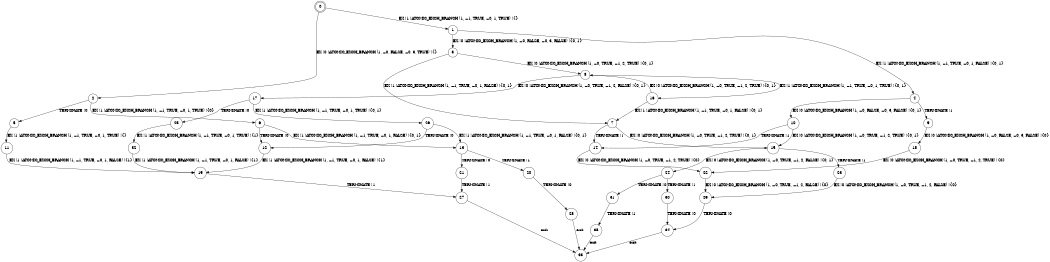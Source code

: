 digraph BCG {
size = "7, 10.5";
center = TRUE;
node [shape = circle];
0 [peripheries = 2];
0 -> 1 [label = "EX !1 !ATOMIC_EXCH_BRANCH (1, +1, TRUE, +0, 1, TRUE) !{}"];
0 -> 2 [label = "EX !0 !ATOMIC_EXCH_BRANCH (1, +0, FALSE, +0, 3, TRUE) !{}"];
1 -> 3 [label = "EX !0 !ATOMIC_EXCH_BRANCH (1, +0, FALSE, +0, 3, FALSE) !{0, 1}"];
1 -> 4 [label = "EX !1 !ATOMIC_EXCH_BRANCH (1, +1, TRUE, +0, 1, FALSE) !{0, 1}"];
2 -> 5 [label = "TERMINATE !0"];
2 -> 6 [label = "EX !1 !ATOMIC_EXCH_BRANCH (1, +1, TRUE, +0, 1, TRUE) !{0}"];
3 -> 7 [label = "EX !1 !ATOMIC_EXCH_BRANCH (1, +1, TRUE, +0, 1, FALSE) !{0, 1}"];
3 -> 8 [label = "EX !0 !ATOMIC_EXCH_BRANCH (1, +0, TRUE, +1, 2, TRUE) !{0, 1}"];
4 -> 9 [label = "TERMINATE !1"];
4 -> 10 [label = "EX !0 !ATOMIC_EXCH_BRANCH (1, +0, FALSE, +0, 3, FALSE) !{0, 1}"];
5 -> 11 [label = "EX !1 !ATOMIC_EXCH_BRANCH (1, +1, TRUE, +0, 1, TRUE) !{}"];
6 -> 12 [label = "TERMINATE !0"];
6 -> 13 [label = "EX !1 !ATOMIC_EXCH_BRANCH (1, +1, TRUE, +0, 1, FALSE) !{0, 1}"];
7 -> 14 [label = "TERMINATE !1"];
7 -> 15 [label = "EX !0 !ATOMIC_EXCH_BRANCH (1, +0, TRUE, +1, 2, TRUE) !{0, 1}"];
8 -> 16 [label = "EX !1 !ATOMIC_EXCH_BRANCH (1, +1, TRUE, +0, 1, TRUE) !{0, 1}"];
8 -> 17 [label = "EX !0 !ATOMIC_EXCH_BRANCH (1, +0, TRUE, +1, 2, FALSE) !{0, 1}"];
9 -> 18 [label = "EX !0 !ATOMIC_EXCH_BRANCH (1, +0, FALSE, +0, 3, FALSE) !{0}"];
10 -> 14 [label = "TERMINATE !1"];
10 -> 15 [label = "EX !0 !ATOMIC_EXCH_BRANCH (1, +0, TRUE, +1, 2, TRUE) !{0, 1}"];
11 -> 19 [label = "EX !1 !ATOMIC_EXCH_BRANCH (1, +1, TRUE, +0, 1, FALSE) !{1}"];
12 -> 19 [label = "EX !1 !ATOMIC_EXCH_BRANCH (1, +1, TRUE, +0, 1, FALSE) !{1}"];
13 -> 20 [label = "TERMINATE !1"];
13 -> 21 [label = "TERMINATE !0"];
14 -> 22 [label = "EX !0 !ATOMIC_EXCH_BRANCH (1, +0, TRUE, +1, 2, TRUE) !{0}"];
15 -> 23 [label = "TERMINATE !1"];
15 -> 24 [label = "EX !0 !ATOMIC_EXCH_BRANCH (1, +0, TRUE, +1, 2, FALSE) !{0, 1}"];
16 -> 7 [label = "EX !1 !ATOMIC_EXCH_BRANCH (1, +1, TRUE, +0, 1, FALSE) !{0, 1}"];
16 -> 8 [label = "EX !0 !ATOMIC_EXCH_BRANCH (1, +0, TRUE, +1, 2, TRUE) !{0, 1}"];
17 -> 25 [label = "TERMINATE !0"];
17 -> 26 [label = "EX !1 !ATOMIC_EXCH_BRANCH (1, +1, TRUE, +0, 1, TRUE) !{0, 1}"];
18 -> 22 [label = "EX !0 !ATOMIC_EXCH_BRANCH (1, +0, TRUE, +1, 2, TRUE) !{0}"];
19 -> 27 [label = "TERMINATE !1"];
20 -> 28 [label = "TERMINATE !0"];
21 -> 27 [label = "TERMINATE !1"];
22 -> 29 [label = "EX !0 !ATOMIC_EXCH_BRANCH (1, +0, TRUE, +1, 2, FALSE) !{0}"];
23 -> 29 [label = "EX !0 !ATOMIC_EXCH_BRANCH (1, +0, TRUE, +1, 2, FALSE) !{0}"];
24 -> 30 [label = "TERMINATE !1"];
24 -> 31 [label = "TERMINATE !0"];
25 -> 32 [label = "EX !1 !ATOMIC_EXCH_BRANCH (1, +1, TRUE, +0, 1, TRUE) !{1}"];
26 -> 12 [label = "TERMINATE !0"];
26 -> 13 [label = "EX !1 !ATOMIC_EXCH_BRANCH (1, +1, TRUE, +0, 1, FALSE) !{0, 1}"];
27 -> 33 [label = "exit"];
28 -> 33 [label = "exit"];
29 -> 34 [label = "TERMINATE !0"];
30 -> 34 [label = "TERMINATE !0"];
31 -> 35 [label = "TERMINATE !1"];
32 -> 19 [label = "EX !1 !ATOMIC_EXCH_BRANCH (1, +1, TRUE, +0, 1, FALSE) !{1}"];
34 -> 33 [label = "exit"];
35 -> 33 [label = "exit"];
}
